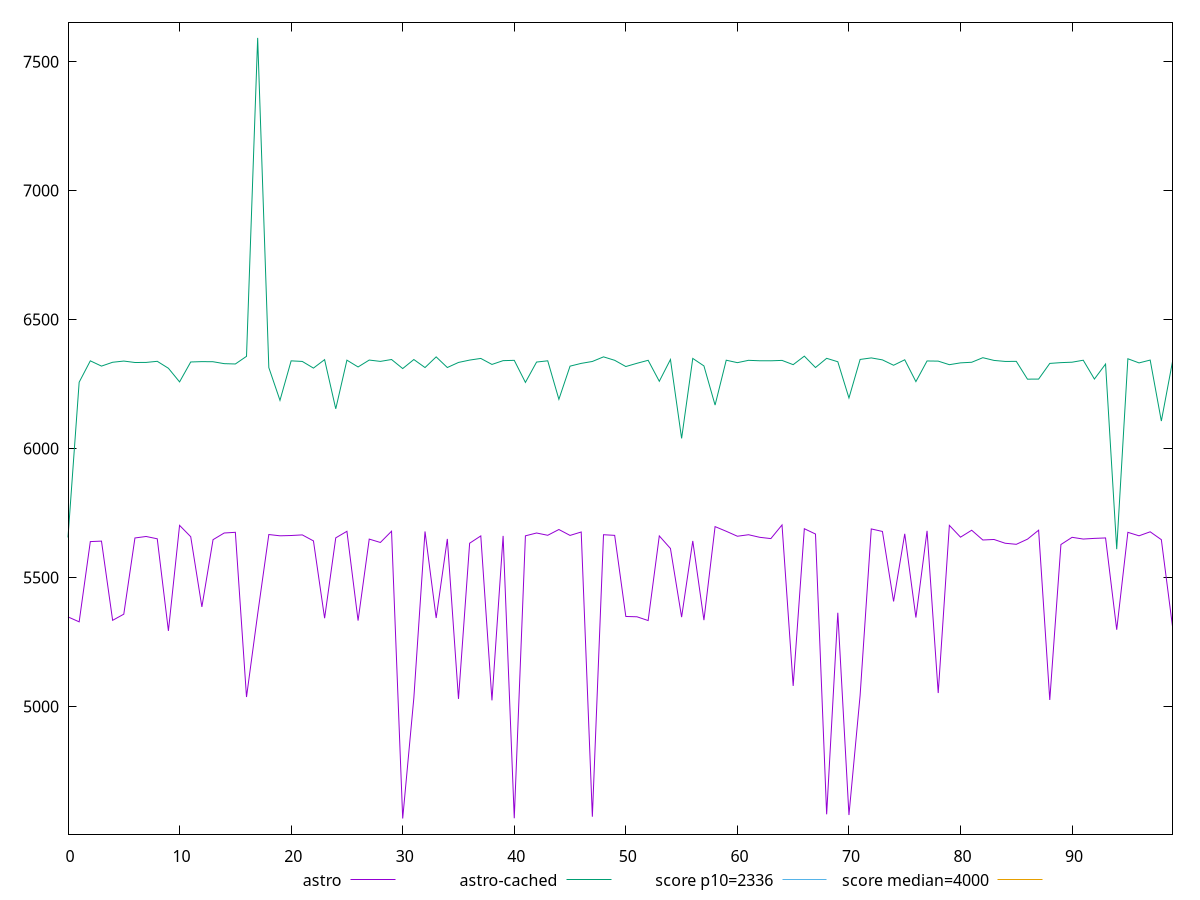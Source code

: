 reset

$astro <<EOF
0 5347.6370000000015
1 5328.471
2 5639.5380000000005
3 5641.397999999999
4 5334.354000000001
5 5358.185999999999
6 5653.594000000001
7 5659.348999999998
8 5650.399000000001
9 5293.4400000000005
10 5702.434999999998
11 5658.412000000002
12 5386.220999999998
13 5646.950999999997
14 5672.805
15 5675.504999999999
16 5037.132
17 5358.465
18 5666.898999999999
19 5661.955000000001
20 5663.109
21 5665.462
22 5642.212999999999
23 5342.665
24 5654.009999999998
25 5679.412999999999
26 5333.299999999998
27 5649.219999999998
28 5636.105000000002
29 5679.745000000002
30 4566.079
31 5033.811000000001
32 5678.804000000002
33 5343.296999999999
34 5649.9479999999985
35 5029.811000000001
36 5633.218999999998
37 5661.527999999998
38 5024.174000000001
39 5661.696999999998
40 4567.075999999999
41 5661.8589999999995
42 5672.826999999998
43 5663.960999999999
44 5686.353000000002
45 5663.470999999998
46 5676.701000000002
47 4573.115
48 5666.173999999997
49 5663.6849999999995
50 5349.325000000001
51 5348.0639999999985
52 5333.447999999999
53 5661.489
54 5612.744999999999
55 5346.823
56 5642.176000000001
57 5335.1630000000005
58 5697.603999999999
59 5679.514999999999
60 5660.317000000002
61 5666.131000000002
62 5656.149000000001
63 5651.155000000001
64 5703.983000000002
65 5080.169999999999
66 5689.438000000002
67 5668.847999999998
68 4582.347
69 5363.653999999998
70 4579.576999999999
71 5043.446000000001
72 5688.616
73 5678.815999999999
74 5407.600000000002
75 5669.7080000000005
76 5345.134999999999
77 5681.195999999998
78 5052.452000000001
79 5702.432000000001
80 5656.709999999998
81 5683.536000000002
82 5645.696000000002
83 5647.754999999999
84 5633.148000000001
85 5628.991999999999
86 5648.906999999998
87 5683.659999999999
88 5025.555999999999
89 5628.158000000002
90 5656.113000000001
91 5649.386999999999
92 5651.977000000002
93 5653.681999999998
94 5297.943000000001
95 5675.474000000002
96 5661.98
97 5677.477000000003
98 5646.981
99 5310.846999999998
EOF

$astroCached <<EOF
0 5655.566000000002
1 6257.2985
2 6340.2085
3 6319.7935
4 6334.668400000002
5 6339.322500000003
6 6333.753999999998
7 6334.0255
8 6338.349499999999
9 6311.381499999998
10 6258.555700000001
11 6335.786
12 6337.154000000002
13 6336.7069999999985
14 6329.279000000002
15 6328.004999999999
16 6357.644999999999
17 7591.964100000001
18 6314.095500000002
19 6187.041499999999
20 6340.13825
21 6337.874000000001
22 6312.047499999999
23 6344.828500000001
24 6154.0735
25 6342.797599999999
26 6316.453500000003
27 6343.2145
28 6338.052499999998
29 6345.367
30 6310.262
31 6345.262999999998
32 6314.148500000001
33 6355.537400000002
34 6314.2585
35 6333.960999999998
36 6343.109500000003
37 6349.554
38 6326.2710000000025
39 6340.914000000001
40 6342.107
41 6256.5830000000005
42 6335.485000000002
43 6340.288
44 6191.088499999998
45 6319.601000000001
46 6330.347500000002
47 6337.761500000001
48 6355.604500000002
49 6342.267999999997
50 6318.101500000001
51 6330.7255
52 6342.263
53 6260.932500000001
54 6345.4295
55 6039.485000000001
56 6349.576000000001
57 6320.523499999999
58 6168.6995
59 6342.664999999999
60 6333.1505
61 6342.1905000000015
62 6340.471
63 6340.330499999999
64 6341.9270000000015
65 6325.3805
66 6358.336300000001
67 6314.274
68 6349.918
69 6336.661849999998
70 6196.1795
71 6345.602499999999
72 6351.5645
73 6343.912000000001
74 6323.076999999999
75 6344.2880000000005
76 6259.700999999998
77 6339.686500000002
78 6339.08
79 6325.2645
80 6332.3290000000015
81 6334.679000000001
82 6352.393999999999
83 6341.825000000001
84 6337.9085
85 6338.120000000001
86 6269.187
87 6269.521900000002
88 6330.214000000003
89 6333.2384999999995
90 6334.920000000001
91 6342.5635
92 6269.5825
93 6327.712499999998
94 5610.213999999998
95 6348.285999999998
96 6332.179
97 6343.169
98 6106.771499999999
99 6337.1500000000015
EOF

set key outside below
set xrange [0:99]
set yrange [4505.561298:7652.481802000001]
set trange [4505.561298:7652.481802000001]
set terminal svg size 640, 520 enhanced background rgb 'white'
set output "reports/report_00033_2021-03-01T14-23-16.841Z/first-meaningful-paint/comparison/line/0_vs_1.svg"

plot $astro title "astro" with line, \
     $astroCached title "astro-cached" with line, \
     2336 title "score p10=2336", \
     4000 title "score median=4000"

reset
